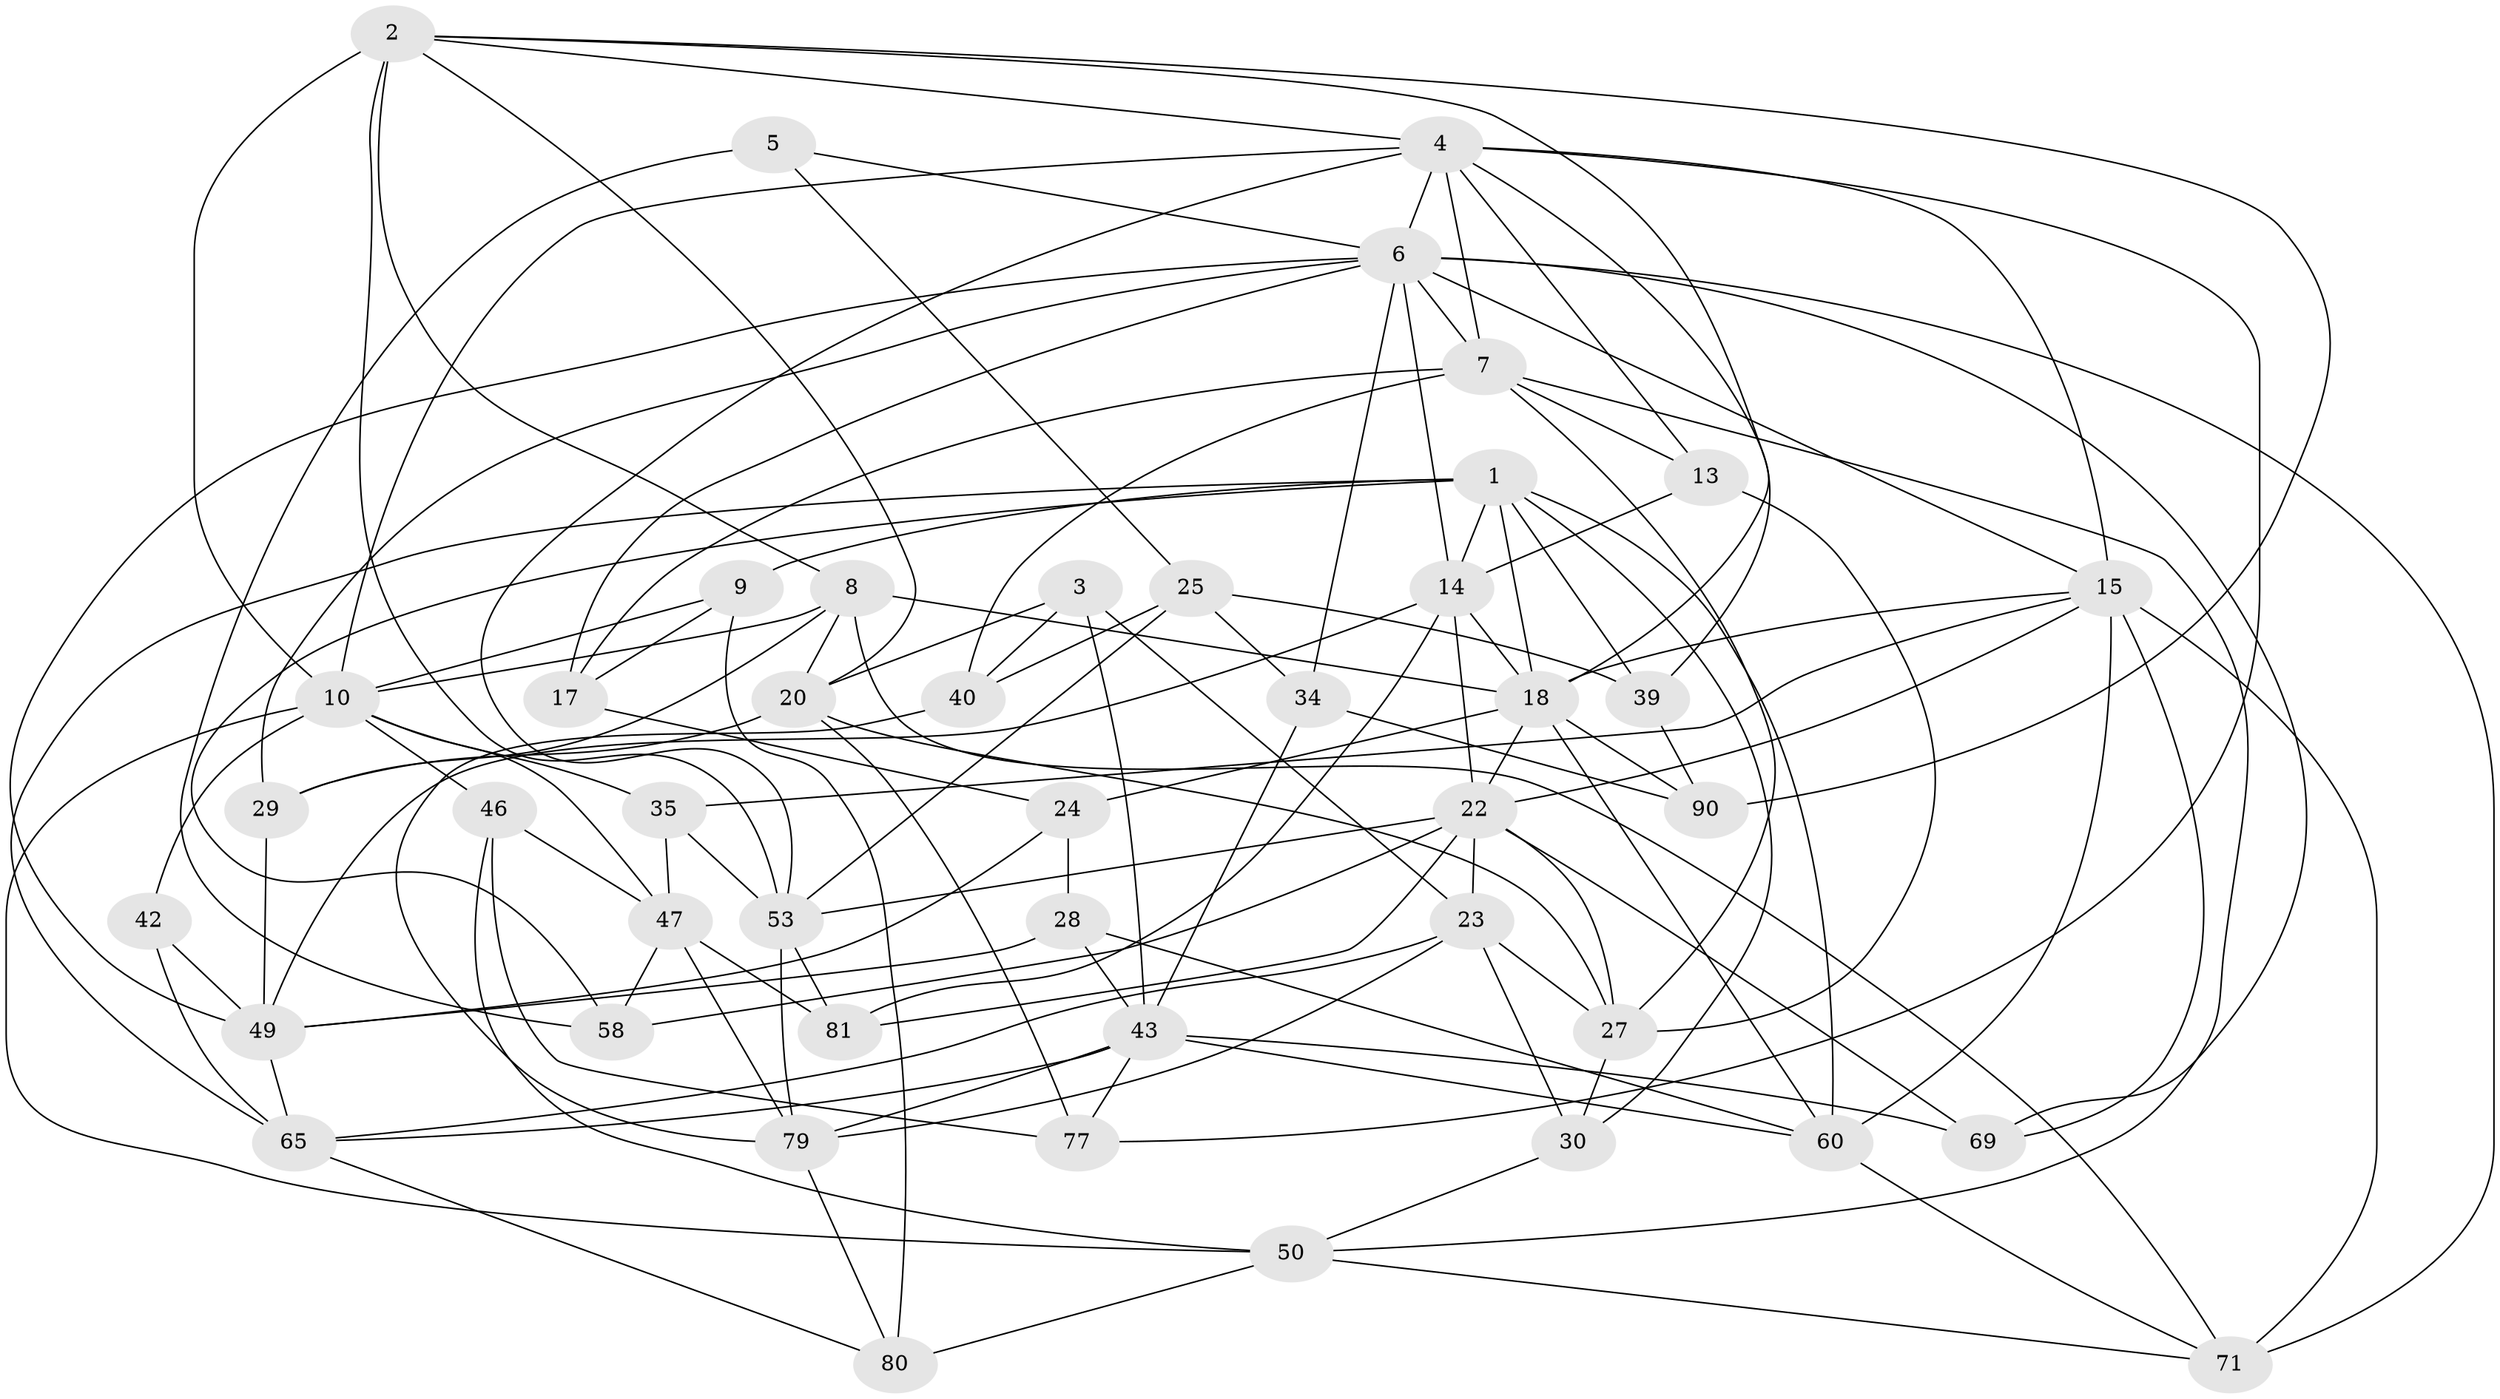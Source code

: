 // original degree distribution, {4: 1.0}
// Generated by graph-tools (version 1.1) at 2025/16/03/09/25 04:16:34]
// undirected, 45 vertices, 126 edges
graph export_dot {
graph [start="1"]
  node [color=gray90,style=filled];
  1 [super="+26+11"];
  2 [super="+12+21"];
  3;
  4 [super="+86+73"];
  5;
  6 [super="+56+33+19"];
  7 [super="+48+72+75"];
  8 [super="+57"];
  9;
  10 [super="+84+16"];
  13;
  14 [super="+31"];
  15 [super="+68+64"];
  17;
  18 [super="+82+74+38"];
  20 [super="+44"];
  22 [super="+52+45"];
  23 [super="+36"];
  24;
  25 [super="+41"];
  27 [super="+37"];
  28;
  29;
  30;
  34;
  35;
  39;
  40;
  42;
  43 [super="+59"];
  46;
  47 [super="+67"];
  49 [super="+66"];
  50 [super="+61"];
  53 [super="+87+62"];
  58;
  60 [super="+63"];
  65 [super="+88"];
  69;
  71 [super="+83"];
  77;
  79 [super="+89"];
  80;
  81;
  90;
  1 -- 30;
  1 -- 18;
  1 -- 60;
  1 -- 9;
  1 -- 65;
  1 -- 58;
  1 -- 14;
  1 -- 39;
  2 -- 8;
  2 -- 90;
  2 -- 18;
  2 -- 20;
  2 -- 10 [weight=2];
  2 -- 4;
  2 -- 53;
  3 -- 40;
  3 -- 20;
  3 -- 43;
  3 -- 23;
  4 -- 77;
  4 -- 53 [weight=2];
  4 -- 7;
  4 -- 15;
  4 -- 39;
  4 -- 10;
  4 -- 13;
  4 -- 6;
  5 -- 25 [weight=2];
  5 -- 58;
  5 -- 6;
  6 -- 17;
  6 -- 14;
  6 -- 7 [weight=2];
  6 -- 71;
  6 -- 49;
  6 -- 69;
  6 -- 34;
  6 -- 29;
  6 -- 15;
  7 -- 17;
  7 -- 50;
  7 -- 40;
  7 -- 27;
  7 -- 13;
  8 -- 20;
  8 -- 18;
  8 -- 10;
  8 -- 29;
  8 -- 71;
  9 -- 80;
  9 -- 17;
  9 -- 10;
  10 -- 50;
  10 -- 42;
  10 -- 35;
  10 -- 46;
  10 -- 47;
  13 -- 14;
  13 -- 27;
  14 -- 81;
  14 -- 49;
  14 -- 18 [weight=2];
  14 -- 22;
  15 -- 69;
  15 -- 18;
  15 -- 71 [weight=2];
  15 -- 22 [weight=2];
  15 -- 35;
  15 -- 60;
  17 -- 24;
  18 -- 24;
  18 -- 60;
  18 -- 90;
  18 -- 22;
  20 -- 77;
  20 -- 27;
  20 -- 29;
  22 -- 81;
  22 -- 53;
  22 -- 69;
  22 -- 58;
  22 -- 27;
  22 -- 23;
  23 -- 30;
  23 -- 79;
  23 -- 27;
  23 -- 65;
  24 -- 28;
  24 -- 49;
  25 -- 39;
  25 -- 40;
  25 -- 34;
  25 -- 53;
  27 -- 30;
  28 -- 49;
  28 -- 60;
  28 -- 43;
  29 -- 49;
  30 -- 50;
  34 -- 90;
  34 -- 43;
  35 -- 53;
  35 -- 47;
  39 -- 90;
  40 -- 79;
  42 -- 49 [weight=2];
  42 -- 65;
  43 -- 77;
  43 -- 79;
  43 -- 65;
  43 -- 69;
  43 -- 60;
  46 -- 77;
  46 -- 47;
  46 -- 50;
  47 -- 81;
  47 -- 79;
  47 -- 58;
  49 -- 65;
  50 -- 80;
  50 -- 71;
  53 -- 81;
  53 -- 79;
  60 -- 71;
  65 -- 80;
  79 -- 80;
}
